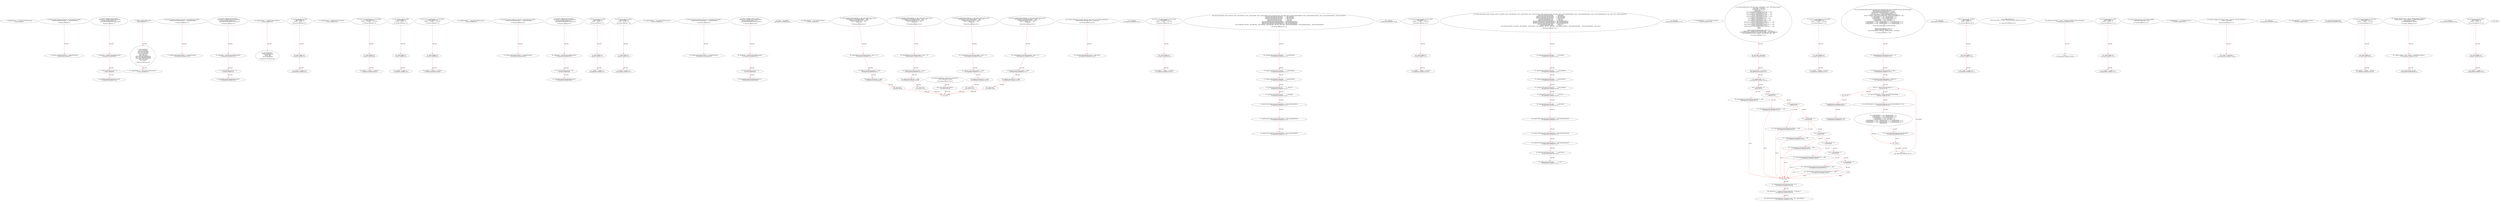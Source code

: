digraph  {
13 [label="2_ mapping(address => uint) public lockTime_intou9;\n13-new_variable-3-3", method="", type_label=new_variable];
20 [label="3_ function increaseLockTime_intou9(uint _secondsToIncrease) public {\n        lockTime_intou9[msg.sender] += _secondsToIncrease;   \n    }\n20-function_definition-4-6", method="increaseLockTime_intou9(uint _secondsToIncrease)", type_label=function_definition];
28 [label="4_ lockTime_intou9[msg.sender] += _secondsToIncrease;\n28-expression_statement-5-5", method="increaseLockTime_intou9(uint _secondsToIncrease)", type_label=expression_statement];
36 [label="6_ function withdraw_intou9() public {\n        require(now > lockTime_intou9[msg.sender]);    \n        uint transferValue_intou9 = 10;           \n        msg.sender.transfer(transferValue_intou9);\n    }\n36-function_definition-7-11", method="withdraw_intou9()", type_label=function_definition];
40 [label="7_ require(now > lockTime_intou9[msg.sender]);\n40-expression_statement-8-8", method="withdraw_intou9()", type_label=expression_statement];
51 [label="8_ uint transferValue_intou9 = 10;\n51-new_variable-9-9", method="withdraw_intou9()", type_label=new_variable];
57 [label="9_ msg.sender.transfer(transferValue_intou9);\n57-expression_statement-10-10", method="withdraw_intou9()", type_label=expression_statement];
66 [label="11_ address payable public owner;\n66-new_variable-12-12", method="", type_label=new_variable];
71 [label="12_ struct GameInfo {\n    uint256 timestamp;\n    uint32 odd_homeTeam;\n    uint32 odd_drawTeam; \n    uint32 odd_awayTeam;\n    uint32 odd_over;\n    uint32 odd_under;\n    uint32 odd_homeTeamAndDraw;\n    uint32 odd_homeAndAwayTeam;\n    uint32 odd_awayTeamAndDraw;\n    uint8  open_status;\n    bool   isDone;\n  }\n71-expression_statement-13-25", method="GameInfo()", type_label=expression_statement];
117 [label="25_ mapping(address => uint) public lockTime_intou25;\n117-new_variable-26-26", method="", type_label=new_variable];
124 [label="26_ function increaseLockTime_intou25(uint _secondsToIncrease) public {\n        lockTime_intou25[msg.sender] += _secondsToIncrease;   \n    }\n124-function_definition-27-29", method="increaseLockTime_intou25(uint _secondsToIncrease)", type_label=function_definition];
132 [label="27_ lockTime_intou25[msg.sender] += _secondsToIncrease;\n132-expression_statement-28-28", method="increaseLockTime_intou25(uint _secondsToIncrease)", type_label=expression_statement];
140 [label="29_ function withdraw_intou25() public {\n        require(now > lockTime_intou25[msg.sender]);    \n        uint transferValue_intou25 = 10;           \n        msg.sender.transfer(transferValue_intou25);\n    }\n140-function_definition-30-34", method="withdraw_intou25()", type_label=function_definition];
144 [label="30_ require(now > lockTime_intou25[msg.sender]);\n144-expression_statement-31-31", method="withdraw_intou25()", type_label=expression_statement];
155 [label="31_ uint transferValue_intou25 = 10;\n155-new_variable-32-32", method="withdraw_intou25()", type_label=new_variable];
161 [label="32_ msg.sender.transfer(transferValue_intou25);\n161-expression_statement-33-33", method="withdraw_intou25()", type_label=expression_statement];
170 [label="34_ mapping(uint64 => GameInfo) public gameList;\n170-new_variable-35-35", method="", type_label=new_variable];
178 [label="35_ struct BetFixture {\n    address payable player;\n    uint256 stake;\n    uint32  odd;\n    uint16  selectedTeam;\n  }\n178-expression_statement-36-41", method="BetFixture()", type_label=expression_statement];
196 [label="41_ function bug_intou19() public{\n    uint8 vundflw =0;\n    vundflw = vundflw -10;    \n}\n196-function_definition-42-45", method="bug_intou19()", type_label=function_definition];
200 [label="42_ uint8 vundflw =0;\n200-new_variable-43-43", method="bug_intou19()", type_label=new_variable];
206 [label="43_ vundflw = vundflw -10;\n206-expression_statement-44-44", method="bug_intou19()", type_label=expression_statement];
212 [label="45_ mapping(uint64 => BetFixture[]) public betList;\n212-new_variable-46-46", method="", type_label=new_variable];
221 [label="46_ function bug_intou36(uint8 p_intou36) public{\n    uint8 vundflw1=0;\n    vundflw1 = vundflw1 + p_intou36;    \n}\n221-function_definition-47-50", method="bug_intou36(uint8 p_intou36)", type_label=function_definition];
229 [label="47_ uint8 vundflw1=0;\n229-new_variable-48-48", method="bug_intou36(uint8 p_intou36)", type_label=new_variable];
235 [label="48_ vundflw1 = vundflw1 + p_intou36;\n235-expression_statement-49-49", method="bug_intou36(uint8 p_intou36)", type_label=expression_statement];
247 [label="51_ function bug_intou35() public{\n    uint8 vundflw =0;\n    vundflw = vundflw -10;    \n}\n247-function_definition-52-55", method="bug_intou35()", type_label=function_definition];
251 [label="52_ uint8 vundflw =0;\n251-new_variable-53-53", method="bug_intou35()", type_label=new_variable];
257 [label="53_ vundflw = vundflw -10;\n257-expression_statement-54-54", method="bug_intou35()", type_label=expression_statement];
273 [label="56_ function bug_intou40(uint8 p_intou40) public{\n    uint8 vundflw1=0;\n    vundflw1 = vundflw1 + p_intou40;    \n}\n273-function_definition-57-60", method="bug_intou40(uint8 p_intou40)", type_label=function_definition];
281 [label="57_ uint8 vundflw1=0;\n281-new_variable-58-58", method="bug_intou40(uint8 p_intou40)", type_label=new_variable];
287 [label="58_ vundflw1 = vundflw1 + p_intou40;\n287-expression_statement-59-59", method="bug_intou40(uint8 p_intou40)", type_label=expression_statement];
303 [label="61_ mapping(address => uint) public lockTime_intou33;\n303-new_variable-62-62", method="", type_label=new_variable];
310 [label="62_ function increaseLockTime_intou33(uint _secondsToIncrease) public {\n        lockTime_intou33[msg.sender] += _secondsToIncrease;   \n    }\n310-function_definition-63-65", method="increaseLockTime_intou33(uint _secondsToIncrease)", type_label=function_definition];
318 [label="63_ lockTime_intou33[msg.sender] += _secondsToIncrease;\n318-expression_statement-64-64", method="increaseLockTime_intou33(uint _secondsToIncrease)", type_label=expression_statement];
326 [label="65_ function withdraw_intou33() public {\n        require(now > lockTime_intou33[msg.sender]);    \n        uint transferValue_intou33 = 10;           \n        msg.sender.transfer(transferValue_intou33);\n    }\n326-function_definition-66-70", method="withdraw_intou33()", type_label=function_definition];
330 [label="66_ require(now > lockTime_intou33[msg.sender]);\n330-expression_statement-67-67", method="withdraw_intou33()", type_label=expression_statement];
341 [label="67_ uint transferValue_intou33 = 10;\n341-new_variable-68-68", method="withdraw_intou33()", type_label=new_variable];
347 [label="68_ msg.sender.transfer(transferValue_intou33);\n347-expression_statement-69-69", method="withdraw_intou33()", type_label=expression_statement];
378 [label="71_ function bug_intou27() public{\n    uint8 vundflw =0;\n    vundflw = vundflw -10;    \n}\n378-function_definition-72-75", method="bug_intou27()", type_label=function_definition];
382 [label="72_ uint8 vundflw =0;\n382-new_variable-73-73", method="bug_intou27()", type_label=new_variable];
388 [label="73_ vundflw = vundflw -10;\n388-expression_statement-74-74", method="bug_intou27()", type_label=expression_statement];
440 [label="76_ function bug_intou31() public{\n    uint8 vundflw =0;\n    vundflw = vundflw -10;    \n}\n440-function_definition-77-80", method="bug_intou31()", type_label=function_definition];
444 [label="77_ uint8 vundflw =0;\n444-new_variable-78-78", method="bug_intou31()", type_label=new_variable];
450 [label="78_ vundflw = vundflw -10;\n450-expression_statement-79-79", method="bug_intou31()", type_label=expression_statement];
494 [label="81_ mapping(address => uint) public lockTime_intou13;\n494-new_variable-82-82", method="", type_label=new_variable];
501 [label="82_ function increaseLockTime_intou13(uint _secondsToIncrease) public {\n        lockTime_intou13[msg.sender] += _secondsToIncrease;   \n    }\n501-function_definition-83-85", method="increaseLockTime_intou13(uint _secondsToIncrease)", type_label=function_definition];
509 [label="83_ lockTime_intou13[msg.sender] += _secondsToIncrease;\n509-expression_statement-84-84", method="increaseLockTime_intou13(uint _secondsToIncrease)", type_label=expression_statement];
517 [label="85_ function withdraw_intou13() public {\n        require(now > lockTime_intou13[msg.sender]);    \n        uint transferValue_intou13 = 10;           \n        msg.sender.transfer(transferValue_intou13);\n    }\n517-function_definition-86-90", method="withdraw_intou13()", type_label=function_definition];
521 [label="86_ require(now > lockTime_intou13[msg.sender]);\n521-expression_statement-87-87", method="withdraw_intou13()", type_label=expression_statement];
532 [label="87_ uint transferValue_intou13 = 10;\n532-new_variable-88-88", method="withdraw_intou13()", type_label=new_variable];
538 [label="88_ msg.sender.transfer(transferValue_intou13);\n538-expression_statement-89-89", method="withdraw_intou13()", type_label=expression_statement];
563 [label="92_ owner   = msg.sender;\n563-expression_statement-93-93", method="", type_label=expression_statement];
569 [label="94_ mapping(address => uint) balances_intou26;\n569-new_variable-95-95", method="", type_label=new_variable];
575 [label="95_ function transfer_intou26(address _to, uint _value) public returns (bool) {\n    require(balances_intou26[msg.sender] - _value >= 0);   \n    balances_intou26[msg.sender] -= _value;   \n    balances_intou26[_to] += _value;   \n    return true;\n  }\n575-function_definition-96-101", method="transfer_intou26(address _to,uint _value)", type_label=function_definition];
591 [label="96_ require(balances_intou26[msg.sender] - _value >= 0);\n591-expression_statement-97-97", method="transfer_intou26(address _to,uint _value)", type_label=expression_statement];
604 [label="97_ balances_intou26[msg.sender] -= _value;\n604-expression_statement-98-98", method="transfer_intou26(address _to,uint _value)", type_label=expression_statement];
612 [label="98_ balances_intou26[_to] += _value;\n612-expression_statement-99-99", method="transfer_intou26(address _to,uint _value)", type_label=expression_statement];
618 [label="99_ return true;\n618-return-100-100", method="transfer_intou26(address _to,uint _value)", type_label=return];
621 [label="101_ function setOpenStatus(uint64 _fixtureId, uint8 _open_status) external onlyOwner {\n    gameList[_fixtureId].open_status = _open_status;\n  }\n621-function_definition-102-104", method="setOpenStatus(uint64 _fixtureId,uint8 _open_status)", type_label=function_definition];
632 [label="101_ onlyOwner\n632-expression_statement-102-102", method="setOpenStatus(uint64 _fixtureId,uint8 _open_status)", type_label=expression_statement];
635 [label="102_ gameList[_fixtureId].open_status = _open_status;\n635-expression_statement-103-103", method="setOpenStatus(uint64 _fixtureId,uint8 _open_status)", type_label=expression_statement];
643 [label="104_ function bug_intou20(uint8 p_intou20) public{\n    uint8 vundflw1=0;\n    vundflw1 = vundflw1 + p_intou20;    \n}\n643-function_definition-105-108", method="bug_intou20(uint8 p_intou20)", type_label=function_definition];
651 [label="105_ uint8 vundflw1=0;\n651-new_variable-106-106", method="bug_intou20(uint8 p_intou20)", type_label=new_variable];
657 [label="106_ vundflw1 = vundflw1 + p_intou20;\n657-expression_statement-107-107", method="bug_intou20(uint8 p_intou20)", type_label=expression_statement];
663 [label="108_ function changeOdd (uint64 _fixtureId, uint32 _odd_homeTeam, uint32 _odd_drawTeam, uint32 _odd_awayTeam, uint32 _odd_over, uint32 _odd_under, uint32 _odd_homeTeamAndDraw, uint32 _odd_homeAndAwayTeam , uint32 _odd_awayTeamAndDraw ) external onlyOwner {\n    gameList[_fixtureId].odd_homeTeam        = _odd_homeTeam;\n    gameList[_fixtureId].odd_drawTeam        = _odd_drawTeam;\n    gameList[_fixtureId].odd_awayTeam        = _odd_awayTeam;\n    gameList[_fixtureId].odd_over            = _odd_over;\n    gameList[_fixtureId].odd_under           = _odd_under;\n    gameList[_fixtureId].odd_homeTeamAndDraw = _odd_homeTeamAndDraw;\n    gameList[_fixtureId].odd_homeAndAwayTeam = _odd_homeAndAwayTeam;\n    gameList[_fixtureId].odd_awayTeamAndDraw = _odd_awayTeamAndDraw;\n    emit ChangeOdd (_fixtureId, _odd_homeTeam, _odd_drawTeam, _odd_awayTeam, _odd_over, _odd_under, _odd_homeTeamAndDraw, _odd_homeAndAwayTeam , _odd_awayTeamAndDraw);\n  }\n663-function_definition-109-119", method="changeOdd(uint64 _fixtureId,uint32 _odd_homeTeam,uint32 _odd_drawTeam,uint32 _odd_awayTeam,uint32 _odd_over,uint32 _odd_under,uint32 _odd_homeTeamAndDraw,uint32 _odd_homeAndAwayTeam,uint32 _odd_awayTeamAndDraw)", type_label=function_definition];
702 [label="108_ onlyOwner\n702-expression_statement-109-109", method="changeOdd(uint64 _fixtureId,uint32 _odd_homeTeam,uint32 _odd_drawTeam,uint32 _odd_awayTeam,uint32 _odd_over,uint32 _odd_under,uint32 _odd_homeTeamAndDraw,uint32 _odd_homeAndAwayTeam,uint32 _odd_awayTeamAndDraw)", type_label=expression_statement];
705 [label="109_ gameList[_fixtureId].odd_homeTeam        = _odd_homeTeam;\n705-expression_statement-110-110", method="changeOdd(uint64 _fixtureId,uint32 _odd_homeTeam,uint32 _odd_drawTeam,uint32 _odd_awayTeam,uint32 _odd_over,uint32 _odd_under,uint32 _odd_homeTeamAndDraw,uint32 _odd_homeAndAwayTeam,uint32 _odd_awayTeamAndDraw)", type_label=expression_statement];
713 [label="110_ gameList[_fixtureId].odd_drawTeam        = _odd_drawTeam;\n713-expression_statement-111-111", method="changeOdd(uint64 _fixtureId,uint32 _odd_homeTeam,uint32 _odd_drawTeam,uint32 _odd_awayTeam,uint32 _odd_over,uint32 _odd_under,uint32 _odd_homeTeamAndDraw,uint32 _odd_homeAndAwayTeam,uint32 _odd_awayTeamAndDraw)", type_label=expression_statement];
721 [label="111_ gameList[_fixtureId].odd_awayTeam        = _odd_awayTeam;\n721-expression_statement-112-112", method="changeOdd(uint64 _fixtureId,uint32 _odd_homeTeam,uint32 _odd_drawTeam,uint32 _odd_awayTeam,uint32 _odd_over,uint32 _odd_under,uint32 _odd_homeTeamAndDraw,uint32 _odd_homeAndAwayTeam,uint32 _odd_awayTeamAndDraw)", type_label=expression_statement];
729 [label="112_ gameList[_fixtureId].odd_over            = _odd_over;\n729-expression_statement-113-113", method="changeOdd(uint64 _fixtureId,uint32 _odd_homeTeam,uint32 _odd_drawTeam,uint32 _odd_awayTeam,uint32 _odd_over,uint32 _odd_under,uint32 _odd_homeTeamAndDraw,uint32 _odd_homeAndAwayTeam,uint32 _odd_awayTeamAndDraw)", type_label=expression_statement];
737 [label="113_ gameList[_fixtureId].odd_under           = _odd_under;\n737-expression_statement-114-114", method="changeOdd(uint64 _fixtureId,uint32 _odd_homeTeam,uint32 _odd_drawTeam,uint32 _odd_awayTeam,uint32 _odd_over,uint32 _odd_under,uint32 _odd_homeTeamAndDraw,uint32 _odd_homeAndAwayTeam,uint32 _odd_awayTeamAndDraw)", type_label=expression_statement];
745 [label="114_ gameList[_fixtureId].odd_homeTeamAndDraw = _odd_homeTeamAndDraw;\n745-expression_statement-115-115", method="changeOdd(uint64 _fixtureId,uint32 _odd_homeTeam,uint32 _odd_drawTeam,uint32 _odd_awayTeam,uint32 _odd_over,uint32 _odd_under,uint32 _odd_homeTeamAndDraw,uint32 _odd_homeAndAwayTeam,uint32 _odd_awayTeamAndDraw)", type_label=expression_statement];
753 [label="115_ gameList[_fixtureId].odd_homeAndAwayTeam = _odd_homeAndAwayTeam;\n753-expression_statement-116-116", method="changeOdd(uint64 _fixtureId,uint32 _odd_homeTeam,uint32 _odd_drawTeam,uint32 _odd_awayTeam,uint32 _odd_over,uint32 _odd_under,uint32 _odd_homeTeamAndDraw,uint32 _odd_homeAndAwayTeam,uint32 _odd_awayTeamAndDraw)", type_label=expression_statement];
761 [label="116_ gameList[_fixtureId].odd_awayTeamAndDraw = _odd_awayTeamAndDraw;\n761-expression_statement-117-117", method="changeOdd(uint64 _fixtureId,uint32 _odd_homeTeam,uint32 _odd_drawTeam,uint32 _odd_awayTeam,uint32 _odd_over,uint32 _odd_under,uint32 _odd_homeTeamAndDraw,uint32 _odd_homeAndAwayTeam,uint32 _odd_awayTeamAndDraw)", type_label=expression_statement];
789 [label="119_ function bug_intou32(uint8 p_intou32) public{\n    uint8 vundflw1=0;\n    vundflw1 = vundflw1 + p_intou32;    \n}\n789-function_definition-120-123", method="bug_intou32(uint8 p_intou32)", type_label=function_definition];
797 [label="120_ uint8 vundflw1=0;\n797-new_variable-121-121", method="bug_intou32(uint8 p_intou32)", type_label=new_variable];
803 [label="121_ vundflw1 = vundflw1 + p_intou32;\n803-expression_statement-122-122", method="bug_intou32(uint8 p_intou32)", type_label=expression_statement];
809 [label="123_ function setGameInfo (uint64 _fixtureId, uint256 _timestamp, uint32 _odd_homeTeam, uint32 _odd_drawTeam, uint32 _odd_awayTeam, uint32 _odd_over, uint32 _odd_under, uint32 _odd_homeTeamAndDraw, uint32 _odd_homeAndAwayTeam , uint32 _odd_awayTeamAndDraw, uint8 _open_status ) external onlyOwner {\n    gameList[_fixtureId].timestamp           = _timestamp;\n    gameList[_fixtureId].odd_homeTeam        = _odd_homeTeam;\n    gameList[_fixtureId].odd_drawTeam        = _odd_drawTeam;\n    gameList[_fixtureId].odd_awayTeam        = _odd_awayTeam;\n    gameList[_fixtureId].odd_over            = _odd_over;\n    gameList[_fixtureId].odd_under           = _odd_under;\n    gameList[_fixtureId].odd_homeTeamAndDraw = _odd_homeTeamAndDraw;\n    gameList[_fixtureId].odd_homeAndAwayTeam = _odd_homeAndAwayTeam;\n    gameList[_fixtureId].odd_awayTeamAndDraw = _odd_awayTeamAndDraw;\n    gameList[_fixtureId].open_status         = _open_status;\n    gameList[_fixtureId].isDone              = false;\n    emit SetGame(_fixtureId, _timestamp, _odd_homeTeam, _odd_drawTeam, _odd_awayTeam, _odd_over, _odd_under, _odd_homeTeamAndDraw, _odd_homeAndAwayTeam , _odd_awayTeamAndDraw, _open_status);\n  }\n809-function_definition-124-137", method="setGameInfo(uint64 _fixtureId,uint256 _timestamp,uint32 _odd_homeTeam,uint32 _odd_drawTeam,uint32 _odd_awayTeam,uint32 _odd_over,uint32 _odd_under,uint32 _odd_homeTeamAndDraw,uint32 _odd_homeAndAwayTeam,uint32 _odd_awayTeamAndDraw,uint8 _open_status)", type_label=function_definition];
856 [label="123_ onlyOwner\n856-expression_statement-124-124", method="setGameInfo(uint64 _fixtureId,uint256 _timestamp,uint32 _odd_homeTeam,uint32 _odd_drawTeam,uint32 _odd_awayTeam,uint32 _odd_over,uint32 _odd_under,uint32 _odd_homeTeamAndDraw,uint32 _odd_homeAndAwayTeam,uint32 _odd_awayTeamAndDraw,uint8 _open_status)", type_label=expression_statement];
859 [label="124_ gameList[_fixtureId].timestamp           = _timestamp;\n859-expression_statement-125-125", method="setGameInfo(uint64 _fixtureId,uint256 _timestamp,uint32 _odd_homeTeam,uint32 _odd_drawTeam,uint32 _odd_awayTeam,uint32 _odd_over,uint32 _odd_under,uint32 _odd_homeTeamAndDraw,uint32 _odd_homeAndAwayTeam,uint32 _odd_awayTeamAndDraw,uint8 _open_status)", type_label=expression_statement];
867 [label="125_ gameList[_fixtureId].odd_homeTeam        = _odd_homeTeam;\n867-expression_statement-126-126", method="setGameInfo(uint64 _fixtureId,uint256 _timestamp,uint32 _odd_homeTeam,uint32 _odd_drawTeam,uint32 _odd_awayTeam,uint32 _odd_over,uint32 _odd_under,uint32 _odd_homeTeamAndDraw,uint32 _odd_homeAndAwayTeam,uint32 _odd_awayTeamAndDraw,uint8 _open_status)", type_label=expression_statement];
875 [label="126_ gameList[_fixtureId].odd_drawTeam        = _odd_drawTeam;\n875-expression_statement-127-127", method="setGameInfo(uint64 _fixtureId,uint256 _timestamp,uint32 _odd_homeTeam,uint32 _odd_drawTeam,uint32 _odd_awayTeam,uint32 _odd_over,uint32 _odd_under,uint32 _odd_homeTeamAndDraw,uint32 _odd_homeAndAwayTeam,uint32 _odd_awayTeamAndDraw,uint8 _open_status)", type_label=expression_statement];
883 [label="127_ gameList[_fixtureId].odd_awayTeam        = _odd_awayTeam;\n883-expression_statement-128-128", method="setGameInfo(uint64 _fixtureId,uint256 _timestamp,uint32 _odd_homeTeam,uint32 _odd_drawTeam,uint32 _odd_awayTeam,uint32 _odd_over,uint32 _odd_under,uint32 _odd_homeTeamAndDraw,uint32 _odd_homeAndAwayTeam,uint32 _odd_awayTeamAndDraw,uint8 _open_status)", type_label=expression_statement];
891 [label="128_ gameList[_fixtureId].odd_over            = _odd_over;\n891-expression_statement-129-129", method="setGameInfo(uint64 _fixtureId,uint256 _timestamp,uint32 _odd_homeTeam,uint32 _odd_drawTeam,uint32 _odd_awayTeam,uint32 _odd_over,uint32 _odd_under,uint32 _odd_homeTeamAndDraw,uint32 _odd_homeAndAwayTeam,uint32 _odd_awayTeamAndDraw,uint8 _open_status)", type_label=expression_statement];
899 [label="129_ gameList[_fixtureId].odd_under           = _odd_under;\n899-expression_statement-130-130", method="setGameInfo(uint64 _fixtureId,uint256 _timestamp,uint32 _odd_homeTeam,uint32 _odd_drawTeam,uint32 _odd_awayTeam,uint32 _odd_over,uint32 _odd_under,uint32 _odd_homeTeamAndDraw,uint32 _odd_homeAndAwayTeam,uint32 _odd_awayTeamAndDraw,uint8 _open_status)", type_label=expression_statement];
907 [label="130_ gameList[_fixtureId].odd_homeTeamAndDraw = _odd_homeTeamAndDraw;\n907-expression_statement-131-131", method="setGameInfo(uint64 _fixtureId,uint256 _timestamp,uint32 _odd_homeTeam,uint32 _odd_drawTeam,uint32 _odd_awayTeam,uint32 _odd_over,uint32 _odd_under,uint32 _odd_homeTeamAndDraw,uint32 _odd_homeAndAwayTeam,uint32 _odd_awayTeamAndDraw,uint8 _open_status)", type_label=expression_statement];
915 [label="131_ gameList[_fixtureId].odd_homeAndAwayTeam = _odd_homeAndAwayTeam;\n915-expression_statement-132-132", method="setGameInfo(uint64 _fixtureId,uint256 _timestamp,uint32 _odd_homeTeam,uint32 _odd_drawTeam,uint32 _odd_awayTeam,uint32 _odd_over,uint32 _odd_under,uint32 _odd_homeTeamAndDraw,uint32 _odd_homeAndAwayTeam,uint32 _odd_awayTeamAndDraw,uint8 _open_status)", type_label=expression_statement];
923 [label="132_ gameList[_fixtureId].odd_awayTeamAndDraw = _odd_awayTeamAndDraw;\n923-expression_statement-133-133", method="setGameInfo(uint64 _fixtureId,uint256 _timestamp,uint32 _odd_homeTeam,uint32 _odd_drawTeam,uint32 _odd_awayTeam,uint32 _odd_over,uint32 _odd_under,uint32 _odd_homeTeamAndDraw,uint32 _odd_homeAndAwayTeam,uint32 _odd_awayTeamAndDraw,uint8 _open_status)", type_label=expression_statement];
931 [label="133_ gameList[_fixtureId].open_status         = _open_status;\n931-expression_statement-134-134", method="setGameInfo(uint64 _fixtureId,uint256 _timestamp,uint32 _odd_homeTeam,uint32 _odd_drawTeam,uint32 _odd_awayTeam,uint32 _odd_over,uint32 _odd_under,uint32 _odd_homeTeamAndDraw,uint32 _odd_homeAndAwayTeam,uint32 _odd_awayTeamAndDraw,uint8 _open_status)", type_label=expression_statement];
939 [label="134_ gameList[_fixtureId].isDone              = false;\n939-expression_statement-135-135", method="setGameInfo(uint64 _fixtureId,uint256 _timestamp,uint32 _odd_homeTeam,uint32 _odd_drawTeam,uint32 _odd_awayTeam,uint32 _odd_over,uint32 _odd_under,uint32 _odd_homeTeamAndDraw,uint32 _odd_homeAndAwayTeam,uint32 _odd_awayTeamAndDraw,uint8 _open_status)", type_label=expression_statement];
972 [label="137_ mapping(address => uint) balances_intou38;\n972-new_variable-138-138", method="", type_label=new_variable];
978 [label="138_ function transfer_intou38(address _to, uint _value) public returns (bool) {\n    require(balances_intou38[msg.sender] - _value >= 0);   \n    balances_intou38[msg.sender] -= _value;   \n    balances_intou38[_to] += _value;   \n    return true;\n  }\n978-function_definition-139-144", method="transfer_intou38(address _to,uint _value)", type_label=function_definition];
994 [label="139_ require(balances_intou38[msg.sender] - _value >= 0);\n994-expression_statement-140-140", method="transfer_intou38(address _to,uint _value)", type_label=expression_statement];
1007 [label="140_ balances_intou38[msg.sender] -= _value;\n1007-expression_statement-141-141", method="transfer_intou38(address _to,uint _value)", type_label=expression_statement];
1015 [label="141_ balances_intou38[_to] += _value;\n1015-expression_statement-142-142", method="transfer_intou38(address _to,uint _value)", type_label=expression_statement];
1021 [label="142_ return true;\n1021-return-143-143", method="transfer_intou38(address _to,uint _value)", type_label=return];
1024 [label="144_ function placeBet(uint64 _fixtureId, uint16 _selectedTeam, uint32 _odd) external payable  {\n    uint stake = msg.value;\n    require(stake >= .001 ether);\n    require(_odd != 0 );\n    if (_selectedTeam == 1 ) {\n      require(gameList[_fixtureId].odd_homeTeam == _odd);\n    } else if ( _selectedTeam == 2) {\n      require(gameList[_fixtureId].odd_drawTeam == _odd);\n    } else if ( _selectedTeam == 3) {\n      require(gameList[_fixtureId].odd_awayTeam == _odd);\n    } else if ( _selectedTeam == 4) {\n      require(gameList[_fixtureId].odd_over == _odd);\n    } else if ( _selectedTeam == 5) {\n      require(gameList[_fixtureId].odd_under == _odd);\n    } else if ( _selectedTeam == 6) {\n      require(gameList[_fixtureId].odd_homeTeamAndDraw == _odd);\n    } else if ( _selectedTeam == 7) {\n      require(gameList[_fixtureId].odd_homeAndAwayTeam == _odd);\n    } else if ( _selectedTeam == 8) {\n      require(gameList[_fixtureId].odd_awayTeamAndDraw == _odd);\n    } else {\n      revert();\n    }\n    require(gameList[_fixtureId].open_status == 3);\n    require( now < ( gameList[_fixtureId].timestamp  - 10 minutes ) );\n    betList[_fixtureId].push(BetFixture( msg.sender, stake,  _odd, _selectedTeam));\n    emit NewStake(msg.sender, _fixtureId, _selectedTeam, stake, _odd );\n  }\n1024-function_definition-145-172", method="placeBet(uint64 _fixtureId,uint16 _selectedTeam,uint32 _odd)", type_label=function_definition];
1041 [label="145_ uint stake = msg.value;\n1041-new_variable-146-146", method="placeBet(uint64 _fixtureId,uint16 _selectedTeam,uint32 _odd)", type_label=new_variable];
1049 [label="146_ require(stake >= .001 ether);\n1049-expression_statement-147-147", method="placeBet(uint64 _fixtureId,uint16 _selectedTeam,uint32 _odd)", type_label=expression_statement];
1057 [label="147_ require(_odd != 0 );\n1057-expression_statement-148-148", method="placeBet(uint64 _fixtureId,uint16 _selectedTeam,uint32 _odd)", type_label=expression_statement];
1064 [label="148_ if__selectedTeam == 1\n1064-if-149-167", method="placeBet(uint64 _fixtureId,uint16 _selectedTeam,uint32 _odd)", type_label=if];
2857 [label="148_ end_if", method="placeBet(uint64 _fixtureId,uint16 _selectedTeam,uint32 _odd)", type_label=end_if];
1069 [label="149_ require(gameList[_fixtureId].odd_homeTeam == _odd);\n1069-expression_statement-150-150", method="placeBet(uint64 _fixtureId,uint16 _selectedTeam,uint32 _odd)", type_label=expression_statement];
1080 [label="150_ if__selectedTeam == 2\n1080-if-151-167", method="placeBet(uint64 _fixtureId,uint16 _selectedTeam,uint32 _odd)", type_label=if];
1085 [label="151_ require(gameList[_fixtureId].odd_drawTeam == _odd);\n1085-expression_statement-152-152", method="placeBet(uint64 _fixtureId,uint16 _selectedTeam,uint32 _odd)", type_label=expression_statement];
1096 [label="152_ if__selectedTeam == 3\n1096-if-153-167", method="placeBet(uint64 _fixtureId,uint16 _selectedTeam,uint32 _odd)", type_label=if];
1101 [label="153_ require(gameList[_fixtureId].odd_awayTeam == _odd);\n1101-expression_statement-154-154", method="placeBet(uint64 _fixtureId,uint16 _selectedTeam,uint32 _odd)", type_label=expression_statement];
1112 [label="154_ if__selectedTeam == 4\n1112-if-155-167", method="placeBet(uint64 _fixtureId,uint16 _selectedTeam,uint32 _odd)", type_label=if];
1117 [label="155_ require(gameList[_fixtureId].odd_over == _odd);\n1117-expression_statement-156-156", method="placeBet(uint64 _fixtureId,uint16 _selectedTeam,uint32 _odd)", type_label=expression_statement];
1128 [label="156_ if__selectedTeam == 5\n1128-if-157-167", method="placeBet(uint64 _fixtureId,uint16 _selectedTeam,uint32 _odd)", type_label=if];
1133 [label="157_ require(gameList[_fixtureId].odd_under == _odd);\n1133-expression_statement-158-158", method="placeBet(uint64 _fixtureId,uint16 _selectedTeam,uint32 _odd)", type_label=expression_statement];
1144 [label="158_ if__selectedTeam == 6\n1144-if-159-167", method="placeBet(uint64 _fixtureId,uint16 _selectedTeam,uint32 _odd)", type_label=if];
1149 [label="159_ require(gameList[_fixtureId].odd_homeTeamAndDraw == _odd);\n1149-expression_statement-160-160", method="placeBet(uint64 _fixtureId,uint16 _selectedTeam,uint32 _odd)", type_label=expression_statement];
1160 [label="160_ if__selectedTeam == 7\n1160-if-161-167", method="placeBet(uint64 _fixtureId,uint16 _selectedTeam,uint32 _odd)", type_label=if];
1165 [label="161_ require(gameList[_fixtureId].odd_homeAndAwayTeam == _odd);\n1165-expression_statement-162-162", method="placeBet(uint64 _fixtureId,uint16 _selectedTeam,uint32 _odd)", type_label=expression_statement];
1176 [label="162_ if__selectedTeam == 8\n1176-if-163-167", method="placeBet(uint64 _fixtureId,uint16 _selectedTeam,uint32 _odd)", type_label=if];
1181 [label="163_ require(gameList[_fixtureId].odd_awayTeamAndDraw == _odd);\n1181-expression_statement-164-164", method="placeBet(uint64 _fixtureId,uint16 _selectedTeam,uint32 _odd)", type_label=expression_statement];
1195 [label="167_ require(gameList[_fixtureId].open_status == 3);\n1195-expression_statement-168-168", method="placeBet(uint64 _fixtureId,uint16 _selectedTeam,uint32 _odd)", type_label=expression_statement];
1206 [label="168_ require( now < ( gameList[_fixtureId].timestamp  - 10 minutes ) );\n1206-expression_statement-169-169", method="placeBet(uint64 _fixtureId,uint16 _selectedTeam,uint32 _odd)", type_label=expression_statement];
1221 [label="169_ betList[_fixtureId].push(BetFixture( msg.sender, stake,  _odd, _selectedTeam));\n1221-expression_statement-170-170", method="placeBet(uint64 _fixtureId,uint16 _selectedTeam,uint32 _odd)", type_label=expression_statement];
1255 [label="172_ function bug_intou4(uint8 p_intou4) public{\n    uint8 vundflw1=0;\n    vundflw1 = vundflw1 + p_intou4;    \n}\n1255-function_definition-173-176", method="bug_intou4(uint8 p_intou4)", type_label=function_definition];
1263 [label="173_ uint8 vundflw1=0;\n1263-new_variable-174-174", method="bug_intou4(uint8 p_intou4)", type_label=new_variable];
1269 [label="174_ vundflw1 = vundflw1 + p_intou4;\n1269-expression_statement-175-175", method="bug_intou4(uint8 p_intou4)", type_label=expression_statement];
1275 [label="176_ function givePrizeMoney(uint64 _fixtureId, uint8 _homeDrawAway, uint8 _overUnder) external onlyOwner payable {\n    require(gameList[_fixtureId].open_status == 3);\n    require(gameList[_fixtureId].isDone == false);\n    require(betList[_fixtureId][0].player != address(0) );\n    for (uint i= 0 ; i < betList[_fixtureId].length; i++){\n      uint16 selectedTeam = betList[_fixtureId][i].selectedTeam;\n      uint256 returnEth = (betList[_fixtureId][i].stake * betList[_fixtureId][i].odd) / 1000 ;\n      if ( (selectedTeam == 1 && _homeDrawAway == 1) \n        || (selectedTeam == 2 && _homeDrawAway == 2) \n        || (selectedTeam == 3 && _homeDrawAway == 3) \n        || (selectedTeam == 4 && _overUnder == 1) \n        || (selectedTeam == 5 && _overUnder == 2) \n        || (selectedTeam == 6 && ( _homeDrawAway == 1 || _homeDrawAway == 2) )\n        || (selectedTeam == 7 && ( _homeDrawAway == 1 || _homeDrawAway == 3) )\n        || (selectedTeam == 8 && ( _homeDrawAway == 3 || _homeDrawAway == 2) ) \n        ){ \n        betList[_fixtureId][i].player.transfer(returnEth);\n      }\n    }\n    gameList[_fixtureId].open_status = 5;\n    gameList[_fixtureId].isDone = true;  \n    emit GivePrizeMoney( _fixtureId,  _homeDrawAway,  _overUnder);\n  }\n1275-function_definition-177-199", method="givePrizeMoney(uint64 _fixtureId,uint8 _homeDrawAway,uint8 _overUnder)", type_label=function_definition];
1290 [label="176_ onlyOwner\n1290-expression_statement-177-177", method="givePrizeMoney(uint64 _fixtureId,uint8 _homeDrawAway,uint8 _overUnder)", type_label=expression_statement];
1294 [label="177_ require(gameList[_fixtureId].open_status == 3);\n1294-expression_statement-178-178", method="givePrizeMoney(uint64 _fixtureId,uint8 _homeDrawAway,uint8 _overUnder)", type_label=expression_statement];
1305 [label="178_ require(gameList[_fixtureId].isDone == false);\n1305-expression_statement-179-179", method="givePrizeMoney(uint64 _fixtureId,uint8 _homeDrawAway,uint8 _overUnder)", type_label=expression_statement];
1317 [label="179_ require(betList[_fixtureId][0].player != address(0) );\n1317-expression_statement-180-180", method="givePrizeMoney(uint64 _fixtureId,uint8 _homeDrawAway,uint8 _overUnder)", type_label=expression_statement];
1332 [label="180_ for(i < betList[_fixtureId].length;;i++)\n1332-for-181-195", method="givePrizeMoney(uint64 _fixtureId,uint8 _homeDrawAway,uint8 _overUnder)", type_label=for];
3125 [label="180_ end_loop", method="givePrizeMoney(uint64 _fixtureId,uint8 _homeDrawAway,uint8 _overUnder)", type_label=end_loop];
1347 [label="180_ i++\n1347-expression_statement-181-181", method="givePrizeMoney(uint64 _fixtureId,uint8 _homeDrawAway,uint8 _overUnder)", type_label=expression_statement];
1350 [label="181_ uint16 selectedTeam = betList[_fixtureId][i].selectedTeam;\n1350-new_variable-182-182", method="givePrizeMoney(uint64 _fixtureId,uint8 _homeDrawAway,uint8 _overUnder)", type_label=new_variable];
1362 [label="182_ uint256 returnEth = (betList[_fixtureId][i].stake * betList[_fixtureId][i].odd) / 1000 ;\n1362-new_variable-183-183", method="givePrizeMoney(uint64 _fixtureId,uint8 _homeDrawAway,uint8 _overUnder)", type_label=new_variable];
1385 [label="183_ if_(selectedTeam == 1 && _homeDrawAway == 1) \n        || (selectedTeam == 2 && _homeDrawAway == 2) \n        || (selectedTeam == 3 && _homeDrawAway == 3) \n        || (selectedTeam == 4 && _overUnder == 1) \n        || (selectedTeam == 5 && _overUnder == 2) \n        || (selectedTeam == 6 && ( _homeDrawAway == 1 || _homeDrawAway == 2) )\n        || (selectedTeam == 7 && ( _homeDrawAway == 1 || _homeDrawAway == 3) )\n        || (selectedTeam == 8 && ( _homeDrawAway == 3 || _homeDrawAway == 2) )\n1385-if-184-194", method="givePrizeMoney(uint64 _fixtureId,uint8 _homeDrawAway,uint8 _overUnder)", type_label=if];
3178 [label="183_ end_if", method="givePrizeMoney(uint64 _fixtureId,uint8 _homeDrawAway,uint8 _overUnder)", type_label=end_if];
1473 [label="192_ betList[_fixtureId][i].player.transfer(returnEth);\n1473-expression_statement-193-193", method="givePrizeMoney(uint64 _fixtureId,uint8 _homeDrawAway,uint8 _overUnder)", type_label=expression_statement];
1486 [label="195_ gameList[_fixtureId].open_status = 5;\n1486-expression_statement-196-196", method="givePrizeMoney(uint64 _fixtureId,uint8 _homeDrawAway,uint8 _overUnder)", type_label=expression_statement];
1494 [label="196_ gameList[_fixtureId].isDone = true;\n1494-expression_statement-197-197", method="givePrizeMoney(uint64 _fixtureId,uint8 _homeDrawAway,uint8 _overUnder)", type_label=expression_statement];
1511 [label="199_ function bug_intou7() public{\n    uint8 vundflw =0;\n    vundflw = vundflw -10;    \n}\n1511-function_definition-200-203", method="bug_intou7()", type_label=function_definition];
1515 [label="200_ uint8 vundflw =0;\n1515-new_variable-201-201", method="bug_intou7()", type_label=new_variable];
1521 [label="201_ vundflw = vundflw -10;\n1521-expression_statement-202-202", method="bug_intou7()", type_label=expression_statement];
1527 [label="203_ modifier onlyOwner {\n    require (msg.sender == owner, \"OnlyOwner methods called by non-owner.\");\n    _;\n  }\n1527-expression_statement-204-207", method="", type_label=expression_statement];
1530 [label="204_ require (msg.sender == owner, \"OnlyOwner methods called by non-owner.\");\n1530-expression_statement-205-205", method="", type_label=expression_statement];
1542 [label="205_ _;\n1542-expression_statement-206-206", method="", type_label=expression_statement];
1544 [label="207_ function getBalance() external view returns(uint){\n    return address(this).balance;\n  }\n1544-function_definition-208-210", method="getBalance()", type_label=function_definition];
1553 [label="208_ return address(this).balance;\n1553-return-209-209", method="getBalance()", type_label=return];
1559 [label="210_ function bug_intou23() public{\n    uint8 vundflw =0;\n    vundflw = vundflw -10;    \n}\n1559-function_definition-211-214", method="bug_intou23()", type_label=function_definition];
1563 [label="211_ uint8 vundflw =0;\n1563-new_variable-212-212", method="bug_intou23()", type_label=new_variable];
1569 [label="212_ vundflw = vundflw -10;\n1569-expression_statement-213-213", method="bug_intou23()", type_label=expression_statement];
1575 [label="214_ function deposit(uint256 _eth) external payable{\n    emit Deposit(msg.sender, _eth);\n  }\n1575-function_definition-215-217", method="deposit(uint256 _eth)", type_label=function_definition];
1592 [label="217_ mapping(address => uint) balances_intou14;\n1592-new_variable-218-218", method="", type_label=new_variable];
1598 [label="218_ function transfer_intou14(address _to, uint _value) public returns (bool) {\n    require(balances_intou14[msg.sender] - _value >= 0);   \n    balances_intou14[msg.sender] -= _value;   \n    balances_intou14[_to] += _value;   \n    return true;\n  }\n1598-function_definition-219-224", method="transfer_intou14(address _to,uint _value)", type_label=function_definition];
1614 [label="219_ require(balances_intou14[msg.sender] - _value >= 0);\n1614-expression_statement-220-220", method="transfer_intou14(address _to,uint _value)", type_label=expression_statement];
1627 [label="220_ balances_intou14[msg.sender] -= _value;\n1627-expression_statement-221-221", method="transfer_intou14(address _to,uint _value)", type_label=expression_statement];
1635 [label="221_ balances_intou14[_to] += _value;\n1635-expression_statement-222-222", method="transfer_intou14(address _to,uint _value)", type_label=expression_statement];
1641 [label="222_ return true;\n1641-return-223-223", method="transfer_intou14(address _to,uint _value)", type_label=return];
1644 [label="224_ function changeOwner(address payable _newOwner ) external onlyOwner {\n    owner = _newOwner;\n  }\n1644-function_definition-225-227", method="changeOwner(address payable _newOwner)", type_label=function_definition];
1651 [label="224_ onlyOwner\n1651-expression_statement-225-225", method="changeOwner(address payable _newOwner)", type_label=expression_statement];
1654 [label="225_ owner = _newOwner;\n1654-expression_statement-226-226", method="changeOwner(address payable _newOwner)", type_label=expression_statement];
1658 [label="227_ mapping(address => uint) balances_intou30;\n1658-new_variable-228-228", method="", type_label=new_variable];
1664 [label="228_ function transfer_intou30(address _to, uint _value) public returns (bool) {\n    require(balances_intou30[msg.sender] - _value >= 0);   \n    balances_intou30[msg.sender] -= _value;   \n    balances_intou30[_to] += _value;   \n    return true;\n  }\n1664-function_definition-229-234", method="transfer_intou30(address _to,uint _value)", type_label=function_definition];
1680 [label="229_ require(balances_intou30[msg.sender] - _value >= 0);\n1680-expression_statement-230-230", method="transfer_intou30(address _to,uint _value)", type_label=expression_statement];
1693 [label="230_ balances_intou30[msg.sender] -= _value;\n1693-expression_statement-231-231", method="transfer_intou30(address _to,uint _value)", type_label=expression_statement];
1701 [label="231_ balances_intou30[_to] += _value;\n1701-expression_statement-232-232", method="transfer_intou30(address _to,uint _value)", type_label=expression_statement];
1707 [label="232_ return true;\n1707-return-233-233", method="transfer_intou30(address _to,uint _value)", type_label=return];
1714 [label="235_ owner.transfer(msg.value);\n1714-expression_statement-236-236", method="", type_label=expression_statement];
1723 [label="237_ function bug_intou8(uint8 p_intou8) public{\n    uint8 vundflw1=0;\n    vundflw1 = vundflw1 + p_intou8;    \n}\n1723-function_definition-238-241", method="bug_intou8(uint8 p_intou8)", type_label=function_definition];
1731 [label="238_ uint8 vundflw1=0;\n1731-new_variable-239-239", method="bug_intou8(uint8 p_intou8)", type_label=new_variable];
1737 [label="239_ vundflw1 = vundflw1 + p_intou8;\n1737-expression_statement-240-240", method="bug_intou8(uint8 p_intou8)", type_label=expression_statement];
1743 [label="241_ function withdraw(uint256 _amount) external payable onlyOwner {\n    require(_amount > 0 && _amount <= address(this).balance );\n    owner.transfer(_amount);\n    emit Withdraw(owner, _amount);\n  }\n1743-function_definition-242-246", method="withdraw(uint256 _amount)", type_label=function_definition];
1751 [label="241_ onlyOwner\n1751-expression_statement-242-242", method="withdraw(uint256 _amount)", type_label=expression_statement];
1754 [label="242_ require(_amount > 0 && _amount <= address(this).balance );\n1754-expression_statement-243-243", method="withdraw(uint256 _amount)", type_label=expression_statement];
1769 [label="243_ owner.transfer(_amount);\n1769-expression_statement-244-244", method="withdraw(uint256 _amount)", type_label=expression_statement];
1782 [label="246_ function bug_intou39() public{\n    uint8 vundflw =0;\n    vundflw = vundflw -10;    \n}\n1782-function_definition-247-250", method="bug_intou39()", type_label=function_definition];
1786 [label="247_ uint8 vundflw =0;\n1786-new_variable-248-248", method="bug_intou39()", type_label=new_variable];
1792 [label="248_ vundflw = vundflw -10;\n1792-expression_statement-249-249", method="bug_intou39()", type_label=expression_statement];
1 [label="0_ start_node", method="", type_label=start];
2 [label="0_ exit_node", method="", type_label=exit];
1193;
20 -> 28  [color=red, controlflow_type=next_line, edge_type=CFG_edge, key=0, label=next_line];
36 -> 40  [color=red, controlflow_type=next_line, edge_type=CFG_edge, key=0, label=next_line];
40 -> 51  [color=red, controlflow_type=next_line, edge_type=CFG_edge, key=0, label=next_line];
51 -> 57  [color=red, controlflow_type=next_line, edge_type=CFG_edge, key=0, label=next_line];
66 -> 71  [color=red, controlflow_type=next_line, edge_type=CFG_edge, key=0, label=next_line];
71 -> 117  [color=red, controlflow_type=next_line, edge_type=CFG_edge, key=0, label=next_line];
124 -> 132  [color=red, controlflow_type=next_line, edge_type=CFG_edge, key=0, label=next_line];
140 -> 144  [color=red, controlflow_type=next_line, edge_type=CFG_edge, key=0, label=next_line];
144 -> 155  [color=red, controlflow_type=next_line, edge_type=CFG_edge, key=0, label=next_line];
155 -> 161  [color=red, controlflow_type=next_line, edge_type=CFG_edge, key=0, label=next_line];
170 -> 178  [color=red, controlflow_type=next_line, edge_type=CFG_edge, key=0, label=next_line];
196 -> 200  [color=red, controlflow_type=next_line, edge_type=CFG_edge, key=0, label=next_line];
200 -> 206  [color=red, controlflow_type=next_line, edge_type=CFG_edge, key=0, label=next_line];
221 -> 229  [color=red, controlflow_type=next_line, edge_type=CFG_edge, key=0, label=next_line];
229 -> 235  [color=red, controlflow_type=next_line, edge_type=CFG_edge, key=0, label=next_line];
247 -> 251  [color=red, controlflow_type=next_line, edge_type=CFG_edge, key=0, label=next_line];
251 -> 257  [color=red, controlflow_type=next_line, edge_type=CFG_edge, key=0, label=next_line];
273 -> 281  [color=red, controlflow_type=next_line, edge_type=CFG_edge, key=0, label=next_line];
281 -> 287  [color=red, controlflow_type=next_line, edge_type=CFG_edge, key=0, label=next_line];
310 -> 318  [color=red, controlflow_type=next_line, edge_type=CFG_edge, key=0, label=next_line];
326 -> 330  [color=red, controlflow_type=next_line, edge_type=CFG_edge, key=0, label=next_line];
330 -> 341  [color=red, controlflow_type=next_line, edge_type=CFG_edge, key=0, label=next_line];
341 -> 347  [color=red, controlflow_type=next_line, edge_type=CFG_edge, key=0, label=next_line];
378 -> 382  [color=red, controlflow_type=next_line, edge_type=CFG_edge, key=0, label=next_line];
382 -> 388  [color=red, controlflow_type=next_line, edge_type=CFG_edge, key=0, label=next_line];
440 -> 444  [color=red, controlflow_type=next_line, edge_type=CFG_edge, key=0, label=next_line];
444 -> 450  [color=red, controlflow_type=next_line, edge_type=CFG_edge, key=0, label=next_line];
501 -> 509  [color=red, controlflow_type=next_line, edge_type=CFG_edge, key=0, label=next_line];
517 -> 521  [color=red, controlflow_type=next_line, edge_type=CFG_edge, key=0, label=next_line];
521 -> 532  [color=red, controlflow_type=next_line, edge_type=CFG_edge, key=0, label=next_line];
532 -> 538  [color=red, controlflow_type=next_line, edge_type=CFG_edge, key=0, label=next_line];
575 -> 591  [color=red, controlflow_type=next_line, edge_type=CFG_edge, key=0, label=next_line];
591 -> 604  [color=red, controlflow_type=next_line, edge_type=CFG_edge, key=0, label=next_line];
604 -> 612  [color=red, controlflow_type=next_line, edge_type=CFG_edge, key=0, label=next_line];
612 -> 618  [color=red, controlflow_type=next_line, edge_type=CFG_edge, key=0, label=next_line];
618 -> 2  [color=red, controlflow_type=return_exit, edge_type=CFG_edge, key=0, label=return_exit];
621 -> 635  [color=red, controlflow_type=next_line, edge_type=CFG_edge, key=0, label=next_line];
643 -> 651  [color=red, controlflow_type=next_line, edge_type=CFG_edge, key=0, label=next_line];
651 -> 657  [color=red, controlflow_type=next_line, edge_type=CFG_edge, key=0, label=next_line];
663 -> 705  [color=red, controlflow_type=next_line, edge_type=CFG_edge, key=0, label=next_line];
705 -> 713  [color=red, controlflow_type=next_line, edge_type=CFG_edge, key=0, label=next_line];
713 -> 721  [color=red, controlflow_type=next_line, edge_type=CFG_edge, key=0, label=next_line];
721 -> 729  [color=red, controlflow_type=next_line, edge_type=CFG_edge, key=0, label=next_line];
729 -> 737  [color=red, controlflow_type=next_line, edge_type=CFG_edge, key=0, label=next_line];
737 -> 745  [color=red, controlflow_type=next_line, edge_type=CFG_edge, key=0, label=next_line];
745 -> 753  [color=red, controlflow_type=next_line, edge_type=CFG_edge, key=0, label=next_line];
753 -> 761  [color=red, controlflow_type=next_line, edge_type=CFG_edge, key=0, label=next_line];
789 -> 797  [color=red, controlflow_type=next_line, edge_type=CFG_edge, key=0, label=next_line];
797 -> 803  [color=red, controlflow_type=next_line, edge_type=CFG_edge, key=0, label=next_line];
809 -> 859  [color=red, controlflow_type=next_line, edge_type=CFG_edge, key=0, label=next_line];
859 -> 867  [color=red, controlflow_type=next_line, edge_type=CFG_edge, key=0, label=next_line];
867 -> 875  [color=red, controlflow_type=next_line, edge_type=CFG_edge, key=0, label=next_line];
875 -> 883  [color=red, controlflow_type=next_line, edge_type=CFG_edge, key=0, label=next_line];
883 -> 891  [color=red, controlflow_type=next_line, edge_type=CFG_edge, key=0, label=next_line];
891 -> 899  [color=red, controlflow_type=next_line, edge_type=CFG_edge, key=0, label=next_line];
899 -> 907  [color=red, controlflow_type=next_line, edge_type=CFG_edge, key=0, label=next_line];
907 -> 915  [color=red, controlflow_type=next_line, edge_type=CFG_edge, key=0, label=next_line];
915 -> 923  [color=red, controlflow_type=next_line, edge_type=CFG_edge, key=0, label=next_line];
923 -> 931  [color=red, controlflow_type=next_line, edge_type=CFG_edge, key=0, label=next_line];
931 -> 939  [color=red, controlflow_type=next_line, edge_type=CFG_edge, key=0, label=next_line];
978 -> 994  [color=red, controlflow_type=next_line, edge_type=CFG_edge, key=0, label=next_line];
994 -> 1007  [color=red, controlflow_type=next_line, edge_type=CFG_edge, key=0, label=next_line];
1007 -> 1015  [color=red, controlflow_type=next_line, edge_type=CFG_edge, key=0, label=next_line];
1015 -> 1021  [color=red, controlflow_type=next_line, edge_type=CFG_edge, key=0, label=next_line];
1021 -> 2  [color=red, controlflow_type=return_exit, edge_type=CFG_edge, key=0, label=return_exit];
1024 -> 1041  [color=red, controlflow_type=next_line, edge_type=CFG_edge, key=0, label=next_line];
1041 -> 1049  [color=red, controlflow_type=next_line, edge_type=CFG_edge, key=0, label=next_line];
1049 -> 1057  [color=red, controlflow_type=next_line, edge_type=CFG_edge, key=0, label=next_line];
1057 -> 1064  [color=red, controlflow_type=next_line, edge_type=CFG_edge, key=0, label=next_line];
1064 -> 1069  [color=red, controlflow_type=pos_next, edge_type=CFG_edge, key=0, label=pos_next];
1064 -> 1080  [color=red, controlflow_type=neg_next, edge_type=CFG_edge, key=0, label=neg_next];
2857 -> 1195  [color=red, controlflow_type=next_line, edge_type=CFG_edge, key=0, label=next_line];
1069 -> 2857  [color=red, controlflow_type=end_if, edge_type=CFG_edge, key=0, label=end_if];
1080 -> 1085  [color=red, controlflow_type=pos_next, edge_type=CFG_edge, key=0, label=pos_next];
1080 -> 1096  [color=red, controlflow_type=neg_next, edge_type=CFG_edge, key=0, label=neg_next];
1085 -> 2857  [color=red, controlflow_type=end_if, edge_type=CFG_edge, key=0, label=end_if];
1096 -> 1101  [color=red, controlflow_type=pos_next, edge_type=CFG_edge, key=0, label=pos_next];
1096 -> 1112  [color=red, controlflow_type=neg_next, edge_type=CFG_edge, key=0, label=neg_next];
1101 -> 2857  [color=red, controlflow_type=end_if, edge_type=CFG_edge, key=0, label=end_if];
1112 -> 1117  [color=red, controlflow_type=pos_next, edge_type=CFG_edge, key=0, label=pos_next];
1112 -> 1128  [color=red, controlflow_type=neg_next, edge_type=CFG_edge, key=0, label=neg_next];
1117 -> 2857  [color=red, controlflow_type=end_if, edge_type=CFG_edge, key=0, label=end_if];
1128 -> 1133  [color=red, controlflow_type=pos_next, edge_type=CFG_edge, key=0, label=pos_next];
1128 -> 1144  [color=red, controlflow_type=neg_next, edge_type=CFG_edge, key=0, label=neg_next];
1133 -> 2857  [color=red, controlflow_type=end_if, edge_type=CFG_edge, key=0, label=end_if];
1144 -> 1149  [color=red, controlflow_type=pos_next, edge_type=CFG_edge, key=0, label=pos_next];
1144 -> 1160  [color=red, controlflow_type=neg_next, edge_type=CFG_edge, key=0, label=neg_next];
1149 -> 2857  [color=red, controlflow_type=end_if, edge_type=CFG_edge, key=0, label=end_if];
1160 -> 1165  [color=red, controlflow_type=pos_next, edge_type=CFG_edge, key=0, label=pos_next];
1160 -> 1176  [color=red, controlflow_type=neg_next, edge_type=CFG_edge, key=0, label=neg_next];
1165 -> 2857  [color=red, controlflow_type=end_if, edge_type=CFG_edge, key=0, label=end_if];
1176 -> 1181  [color=red, controlflow_type=pos_next, edge_type=CFG_edge, key=0, label=pos_next];
1181 -> 2857  [color=red, controlflow_type=end_if, edge_type=CFG_edge, key=0, label=end_if];
1195 -> 1206  [color=red, controlflow_type=next_line, edge_type=CFG_edge, key=0, label=next_line];
1206 -> 1221  [color=red, controlflow_type=next_line, edge_type=CFG_edge, key=0, label=next_line];
1255 -> 1263  [color=red, controlflow_type=next_line, edge_type=CFG_edge, key=0, label=next_line];
1263 -> 1269  [color=red, controlflow_type=next_line, edge_type=CFG_edge, key=0, label=next_line];
1275 -> 1294  [color=red, controlflow_type=next_line, edge_type=CFG_edge, key=0, label=next_line];
1294 -> 1305  [color=red, controlflow_type=next_line, edge_type=CFG_edge, key=0, label=next_line];
1305 -> 1317  [color=red, controlflow_type=next_line, edge_type=CFG_edge, key=0, label=next_line];
1317 -> 1332  [color=red, controlflow_type=next_line, edge_type=CFG_edge, key=0, label=next_line];
1332 -> 1350  [color=red, controlflow_type=pos_next, edge_type=CFG_edge, key=0, label=pos_next];
1332 -> 3125  [color=red, controlflow_type=neg_next, edge_type=CFG_edge, key=0, label=neg_next];
3125 -> 1486  [color=red, controlflow_type=next_line, edge_type=CFG_edge, key=0, label=next_line];
1347 -> 1332  [color=red, controlflow_type=loop_update, edge_type=CFG_edge, key=0, label=loop_update];
1350 -> 1362  [color=red, controlflow_type=next_line, edge_type=CFG_edge, key=0, label=next_line];
1362 -> 1385  [color=red, controlflow_type=next_line, edge_type=CFG_edge, key=0, label=next_line];
1385 -> 1473  [color=red, controlflow_type=pos_next, edge_type=CFG_edge, key=0, label=pos_next];
1385 -> 3178  [color=red, controlflow_type=neg_next, edge_type=CFG_edge, key=0, label=neg_next];
3178 -> 1347  [color=red, controlflow_type=loop_update, edge_type=CFG_edge, key=0, label=loop_update];
3178 -> 1347  [color=red, controlflow_type=next_line, edge_type=CFG_edge, key=1, label=next_line];
1473 -> 3178  [color=red, controlflow_type=end_if, edge_type=CFG_edge, key=0, label=end_if];
1486 -> 1494  [color=red, controlflow_type=next_line, edge_type=CFG_edge, key=0, label=next_line];
1511 -> 1515  [color=red, controlflow_type=next_line, edge_type=CFG_edge, key=0, label=next_line];
1515 -> 1521  [color=red, controlflow_type=next_line, edge_type=CFG_edge, key=0, label=next_line];
1530 -> 1542  [color=red, controlflow_type=next_line, edge_type=CFG_edge, key=0, label=next_line];
1544 -> 1553  [color=red, controlflow_type=next_line, edge_type=CFG_edge, key=0, label=next_line];
1553 -> 2  [color=red, controlflow_type=return_exit, edge_type=CFG_edge, key=0, label=return_exit];
1559 -> 1563  [color=red, controlflow_type=next_line, edge_type=CFG_edge, key=0, label=next_line];
1563 -> 1569  [color=red, controlflow_type=next_line, edge_type=CFG_edge, key=0, label=next_line];
1598 -> 1614  [color=red, controlflow_type=next_line, edge_type=CFG_edge, key=0, label=next_line];
1614 -> 1627  [color=red, controlflow_type=next_line, edge_type=CFG_edge, key=0, label=next_line];
1627 -> 1635  [color=red, controlflow_type=next_line, edge_type=CFG_edge, key=0, label=next_line];
1635 -> 1641  [color=red, controlflow_type=next_line, edge_type=CFG_edge, key=0, label=next_line];
1641 -> 2  [color=red, controlflow_type=return_exit, edge_type=CFG_edge, key=0, label=return_exit];
1644 -> 1654  [color=red, controlflow_type=next_line, edge_type=CFG_edge, key=0, label=next_line];
1664 -> 1680  [color=red, controlflow_type=next_line, edge_type=CFG_edge, key=0, label=next_line];
1680 -> 1693  [color=red, controlflow_type=next_line, edge_type=CFG_edge, key=0, label=next_line];
1693 -> 1701  [color=red, controlflow_type=next_line, edge_type=CFG_edge, key=0, label=next_line];
1701 -> 1707  [color=red, controlflow_type=next_line, edge_type=CFG_edge, key=0, label=next_line];
1707 -> 2  [color=red, controlflow_type=return_exit, edge_type=CFG_edge, key=0, label=return_exit];
1723 -> 1731  [color=red, controlflow_type=next_line, edge_type=CFG_edge, key=0, label=next_line];
1731 -> 1737  [color=red, controlflow_type=next_line, edge_type=CFG_edge, key=0, label=next_line];
1743 -> 1754  [color=red, controlflow_type=next_line, edge_type=CFG_edge, key=0, label=next_line];
1754 -> 1769  [color=red, controlflow_type=next_line, edge_type=CFG_edge, key=0, label=next_line];
1782 -> 1786  [color=red, controlflow_type=next_line, edge_type=CFG_edge, key=0, label=next_line];
1786 -> 1792  [color=red, controlflow_type=next_line, edge_type=CFG_edge, key=0, label=next_line];
1193 -> 2857  [color=red, controlflow_type=end_if, edge_type=CFG_edge, key=0, label=end_if];
}
